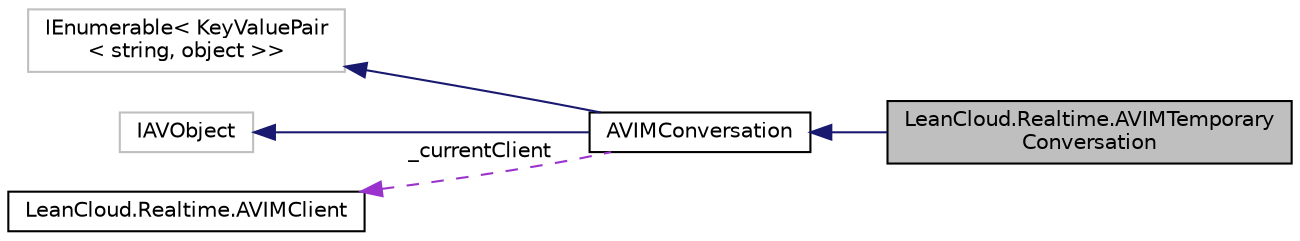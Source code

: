 digraph "LeanCloud.Realtime.AVIMTemporaryConversation"
{
  edge [fontname="Helvetica",fontsize="10",labelfontname="Helvetica",labelfontsize="10"];
  node [fontname="Helvetica",fontsize="10",shape=record];
  rankdir="LR";
  Node1 [label="LeanCloud.Realtime.AVIMTemporary\lConversation",height=0.2,width=0.4,color="black", fillcolor="grey75", style="filled", fontcolor="black"];
  Node2 -> Node1 [dir="back",color="midnightblue",fontsize="10",style="solid",fontname="Helvetica"];
  Node2 [label="AVIMConversation",height=0.2,width=0.4,color="black", fillcolor="white", style="filled",URL="$classLeanCloud_1_1Realtime_1_1AVIMConversation.html",tooltip="对话 "];
  Node3 -> Node2 [dir="back",color="midnightblue",fontsize="10",style="solid",fontname="Helvetica"];
  Node3 [label="IEnumerable\< KeyValuePair\l\< string, object \>\>",height=0.2,width=0.4,color="grey75", fillcolor="white", style="filled"];
  Node4 -> Node2 [dir="back",color="midnightblue",fontsize="10",style="solid",fontname="Helvetica"];
  Node4 [label="IAVObject",height=0.2,width=0.4,color="grey75", fillcolor="white", style="filled"];
  Node5 -> Node2 [dir="back",color="darkorchid3",fontsize="10",style="dashed",label=" _currentClient" ,fontname="Helvetica"];
  Node5 [label="LeanCloud.Realtime.AVIMClient",height=0.2,width=0.4,color="black", fillcolor="white", style="filled",URL="$classLeanCloud_1_1Realtime_1_1AVIMClient.html",tooltip="代表一个实时通信的终端用户 "];
}
